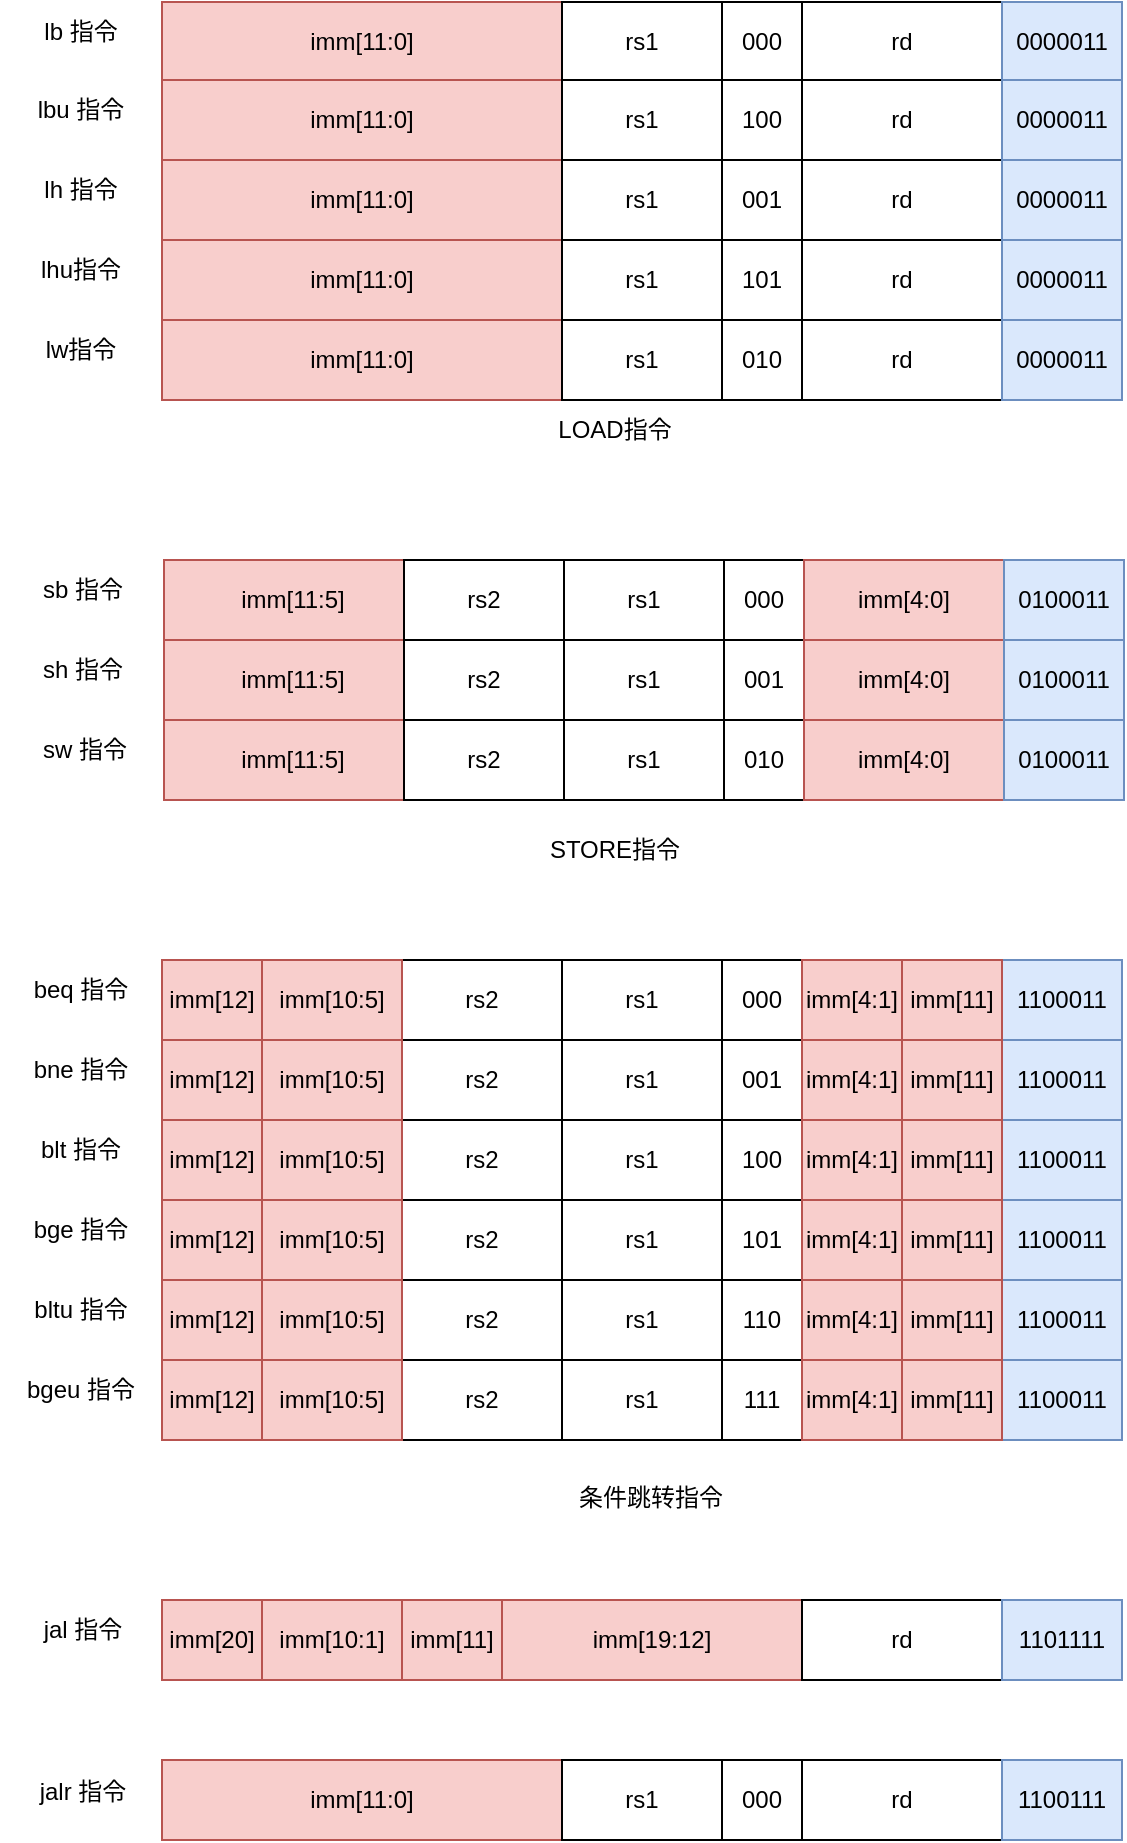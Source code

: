 <mxfile version="20.3.6" type="github">
  <diagram id="71Rz95wQpn5zVg0QbRse" name="第 1 页">
    <mxGraphModel dx="1422" dy="744" grid="0" gridSize="10" guides="1" tooltips="1" connect="1" arrows="1" fold="1" page="1" pageScale="1" pageWidth="827" pageHeight="1169" math="0" shadow="0">
      <root>
        <mxCell id="0" />
        <mxCell id="1" parent="0" />
        <mxCell id="HrFU1trKESRWzAMs8E7i-1" value="" style="group" vertex="1" connectable="0" parent="1">
          <mxGeometry x="160" y="41" width="480" height="40" as="geometry" />
        </mxCell>
        <mxCell id="HrFU1trKESRWzAMs8E7i-2" value="imm[11:0]" style="rounded=0;whiteSpace=wrap;html=1;fillColor=#f8cecc;strokeColor=#b85450;" vertex="1" parent="HrFU1trKESRWzAMs8E7i-1">
          <mxGeometry width="200" height="40" as="geometry" />
        </mxCell>
        <mxCell id="HrFU1trKESRWzAMs8E7i-3" value="rs1" style="rounded=0;whiteSpace=wrap;html=1;" vertex="1" parent="HrFU1trKESRWzAMs8E7i-1">
          <mxGeometry x="200" width="80" height="40" as="geometry" />
        </mxCell>
        <mxCell id="HrFU1trKESRWzAMs8E7i-4" value="000" style="rounded=0;whiteSpace=wrap;html=1;" vertex="1" parent="HrFU1trKESRWzAMs8E7i-1">
          <mxGeometry x="280" width="40" height="40" as="geometry" />
        </mxCell>
        <mxCell id="HrFU1trKESRWzAMs8E7i-5" value="rd" style="rounded=0;whiteSpace=wrap;html=1;" vertex="1" parent="HrFU1trKESRWzAMs8E7i-1">
          <mxGeometry x="320" width="100" height="40" as="geometry" />
        </mxCell>
        <mxCell id="HrFU1trKESRWzAMs8E7i-6" value="0000011" style="rounded=0;whiteSpace=wrap;html=1;fillColor=#dae8fc;strokeColor=#6c8ebf;" vertex="1" parent="HrFU1trKESRWzAMs8E7i-1">
          <mxGeometry x="420" width="60" height="40" as="geometry" />
        </mxCell>
        <mxCell id="HrFU1trKESRWzAMs8E7i-7" value="lb 指令" style="text;html=1;align=center;verticalAlign=middle;resizable=0;points=[];autosize=1;strokeColor=none;fillColor=none;" vertex="1" parent="1">
          <mxGeometry x="89" y="41" width="60" height="30" as="geometry" />
        </mxCell>
        <mxCell id="HrFU1trKESRWzAMs8E7i-8" value="" style="group" vertex="1" connectable="0" parent="1">
          <mxGeometry x="160" y="80" width="480" height="40" as="geometry" />
        </mxCell>
        <mxCell id="HrFU1trKESRWzAMs8E7i-9" value="imm[11:0]" style="rounded=0;whiteSpace=wrap;html=1;fillColor=#f8cecc;strokeColor=#b85450;" vertex="1" parent="HrFU1trKESRWzAMs8E7i-8">
          <mxGeometry width="200" height="40" as="geometry" />
        </mxCell>
        <mxCell id="HrFU1trKESRWzAMs8E7i-10" value="rs1" style="rounded=0;whiteSpace=wrap;html=1;" vertex="1" parent="HrFU1trKESRWzAMs8E7i-8">
          <mxGeometry x="200" width="80" height="40" as="geometry" />
        </mxCell>
        <mxCell id="HrFU1trKESRWzAMs8E7i-11" value="100" style="rounded=0;whiteSpace=wrap;html=1;" vertex="1" parent="HrFU1trKESRWzAMs8E7i-8">
          <mxGeometry x="280" width="40" height="40" as="geometry" />
        </mxCell>
        <mxCell id="HrFU1trKESRWzAMs8E7i-12" value="rd" style="rounded=0;whiteSpace=wrap;html=1;" vertex="1" parent="HrFU1trKESRWzAMs8E7i-8">
          <mxGeometry x="320" width="100" height="40" as="geometry" />
        </mxCell>
        <mxCell id="HrFU1trKESRWzAMs8E7i-13" value="0000011" style="rounded=0;whiteSpace=wrap;html=1;fillColor=#dae8fc;strokeColor=#6c8ebf;" vertex="1" parent="HrFU1trKESRWzAMs8E7i-8">
          <mxGeometry x="420" width="60" height="40" as="geometry" />
        </mxCell>
        <mxCell id="HrFU1trKESRWzAMs8E7i-14" value="lbu 指令" style="text;html=1;align=center;verticalAlign=middle;resizable=0;points=[];autosize=1;strokeColor=none;fillColor=none;" vertex="1" parent="1">
          <mxGeometry x="84" y="80" width="70" height="30" as="geometry" />
        </mxCell>
        <mxCell id="HrFU1trKESRWzAMs8E7i-15" value="" style="group" vertex="1" connectable="0" parent="1">
          <mxGeometry x="160" y="120" width="480" height="40" as="geometry" />
        </mxCell>
        <mxCell id="HrFU1trKESRWzAMs8E7i-16" value="imm[11:0]" style="rounded=0;whiteSpace=wrap;html=1;fillColor=#f8cecc;strokeColor=#b85450;" vertex="1" parent="HrFU1trKESRWzAMs8E7i-15">
          <mxGeometry width="200" height="40" as="geometry" />
        </mxCell>
        <mxCell id="HrFU1trKESRWzAMs8E7i-17" value="rs1" style="rounded=0;whiteSpace=wrap;html=1;" vertex="1" parent="HrFU1trKESRWzAMs8E7i-15">
          <mxGeometry x="200" width="80" height="40" as="geometry" />
        </mxCell>
        <mxCell id="HrFU1trKESRWzAMs8E7i-18" value="001" style="rounded=0;whiteSpace=wrap;html=1;" vertex="1" parent="HrFU1trKESRWzAMs8E7i-15">
          <mxGeometry x="280" width="40" height="40" as="geometry" />
        </mxCell>
        <mxCell id="HrFU1trKESRWzAMs8E7i-19" value="rd" style="rounded=0;whiteSpace=wrap;html=1;" vertex="1" parent="HrFU1trKESRWzAMs8E7i-15">
          <mxGeometry x="320" width="100" height="40" as="geometry" />
        </mxCell>
        <mxCell id="HrFU1trKESRWzAMs8E7i-20" value="0000011" style="rounded=0;whiteSpace=wrap;html=1;fillColor=#dae8fc;strokeColor=#6c8ebf;" vertex="1" parent="HrFU1trKESRWzAMs8E7i-15">
          <mxGeometry x="420" width="60" height="40" as="geometry" />
        </mxCell>
        <mxCell id="HrFU1trKESRWzAMs8E7i-21" value="lh 指令" style="text;html=1;align=center;verticalAlign=middle;resizable=0;points=[];autosize=1;strokeColor=none;fillColor=none;" vertex="1" parent="1">
          <mxGeometry x="89" y="120" width="60" height="30" as="geometry" />
        </mxCell>
        <mxCell id="HrFU1trKESRWzAMs8E7i-22" value="" style="group" vertex="1" connectable="0" parent="1">
          <mxGeometry x="160" y="160" width="480" height="40" as="geometry" />
        </mxCell>
        <mxCell id="HrFU1trKESRWzAMs8E7i-23" value="imm[11:0]" style="rounded=0;whiteSpace=wrap;html=1;fillColor=#f8cecc;strokeColor=#b85450;" vertex="1" parent="HrFU1trKESRWzAMs8E7i-22">
          <mxGeometry width="200" height="40" as="geometry" />
        </mxCell>
        <mxCell id="HrFU1trKESRWzAMs8E7i-24" value="rs1" style="rounded=0;whiteSpace=wrap;html=1;" vertex="1" parent="HrFU1trKESRWzAMs8E7i-22">
          <mxGeometry x="200" width="80" height="40" as="geometry" />
        </mxCell>
        <mxCell id="HrFU1trKESRWzAMs8E7i-25" value="101" style="rounded=0;whiteSpace=wrap;html=1;" vertex="1" parent="HrFU1trKESRWzAMs8E7i-22">
          <mxGeometry x="280" width="40" height="40" as="geometry" />
        </mxCell>
        <mxCell id="HrFU1trKESRWzAMs8E7i-26" value="rd" style="rounded=0;whiteSpace=wrap;html=1;" vertex="1" parent="HrFU1trKESRWzAMs8E7i-22">
          <mxGeometry x="320" width="100" height="40" as="geometry" />
        </mxCell>
        <mxCell id="HrFU1trKESRWzAMs8E7i-27" value="0000011" style="rounded=0;whiteSpace=wrap;html=1;fillColor=#dae8fc;strokeColor=#6c8ebf;" vertex="1" parent="HrFU1trKESRWzAMs8E7i-22">
          <mxGeometry x="420" width="60" height="40" as="geometry" />
        </mxCell>
        <mxCell id="HrFU1trKESRWzAMs8E7i-28" value="lhu指令" style="text;html=1;align=center;verticalAlign=middle;resizable=0;points=[];autosize=1;strokeColor=none;fillColor=none;" vertex="1" parent="1">
          <mxGeometry x="89" y="160" width="60" height="30" as="geometry" />
        </mxCell>
        <mxCell id="HrFU1trKESRWzAMs8E7i-29" value="" style="group" vertex="1" connectable="0" parent="1">
          <mxGeometry x="160" y="200" width="480" height="40" as="geometry" />
        </mxCell>
        <mxCell id="HrFU1trKESRWzAMs8E7i-30" value="imm[11:0]" style="rounded=0;whiteSpace=wrap;html=1;fillColor=#f8cecc;strokeColor=#b85450;" vertex="1" parent="HrFU1trKESRWzAMs8E7i-29">
          <mxGeometry width="200" height="40" as="geometry" />
        </mxCell>
        <mxCell id="HrFU1trKESRWzAMs8E7i-31" value="rs1" style="rounded=0;whiteSpace=wrap;html=1;" vertex="1" parent="HrFU1trKESRWzAMs8E7i-29">
          <mxGeometry x="200" width="80" height="40" as="geometry" />
        </mxCell>
        <mxCell id="HrFU1trKESRWzAMs8E7i-32" value="010" style="rounded=0;whiteSpace=wrap;html=1;" vertex="1" parent="HrFU1trKESRWzAMs8E7i-29">
          <mxGeometry x="280" width="40" height="40" as="geometry" />
        </mxCell>
        <mxCell id="HrFU1trKESRWzAMs8E7i-33" value="rd" style="rounded=0;whiteSpace=wrap;html=1;" vertex="1" parent="HrFU1trKESRWzAMs8E7i-29">
          <mxGeometry x="320" width="100" height="40" as="geometry" />
        </mxCell>
        <mxCell id="HrFU1trKESRWzAMs8E7i-34" value="0000011" style="rounded=0;whiteSpace=wrap;html=1;fillColor=#dae8fc;strokeColor=#6c8ebf;" vertex="1" parent="HrFU1trKESRWzAMs8E7i-29">
          <mxGeometry x="420" width="60" height="40" as="geometry" />
        </mxCell>
        <mxCell id="HrFU1trKESRWzAMs8E7i-35" value="lw指令" style="text;html=1;align=center;verticalAlign=middle;resizable=0;points=[];autosize=1;strokeColor=none;fillColor=none;" vertex="1" parent="1">
          <mxGeometry x="89" y="200" width="60" height="30" as="geometry" />
        </mxCell>
        <mxCell id="HrFU1trKESRWzAMs8E7i-67" value="LOAD指令" style="text;html=1;align=center;verticalAlign=middle;resizable=0;points=[];autosize=1;strokeColor=none;fillColor=none;" vertex="1" parent="1">
          <mxGeometry x="346" y="240" width="80" height="30" as="geometry" />
        </mxCell>
        <mxCell id="HrFU1trKESRWzAMs8E7i-74" value="sb 指令" style="text;html=1;align=center;verticalAlign=middle;resizable=0;points=[];autosize=1;strokeColor=none;fillColor=none;" vertex="1" parent="1">
          <mxGeometry x="90" y="320" width="60" height="30" as="geometry" />
        </mxCell>
        <mxCell id="HrFU1trKESRWzAMs8E7i-103" value="STORE指令" style="text;html=1;align=center;verticalAlign=middle;resizable=0;points=[];autosize=1;strokeColor=none;fillColor=none;" vertex="1" parent="1">
          <mxGeometry x="341" y="450" width="90" height="30" as="geometry" />
        </mxCell>
        <mxCell id="HrFU1trKESRWzAMs8E7i-105" value="" style="group" vertex="1" connectable="0" parent="1">
          <mxGeometry x="161" y="320" width="480" height="40" as="geometry" />
        </mxCell>
        <mxCell id="HrFU1trKESRWzAMs8E7i-69" value="imm[11:5]" style="rounded=0;whiteSpace=wrap;html=1;fillColor=#f8cecc;strokeColor=#b85450;" vertex="1" parent="HrFU1trKESRWzAMs8E7i-105">
          <mxGeometry width="129" height="40" as="geometry" />
        </mxCell>
        <mxCell id="HrFU1trKESRWzAMs8E7i-70" value="rs1" style="rounded=0;whiteSpace=wrap;html=1;" vertex="1" parent="HrFU1trKESRWzAMs8E7i-105">
          <mxGeometry x="200" width="80" height="40" as="geometry" />
        </mxCell>
        <mxCell id="HrFU1trKESRWzAMs8E7i-71" value="000" style="rounded=0;whiteSpace=wrap;html=1;" vertex="1" parent="HrFU1trKESRWzAMs8E7i-105">
          <mxGeometry x="280" width="40" height="40" as="geometry" />
        </mxCell>
        <mxCell id="HrFU1trKESRWzAMs8E7i-72" value="imm[4:0]" style="rounded=0;whiteSpace=wrap;html=1;fillColor=#f8cecc;strokeColor=#b85450;" vertex="1" parent="HrFU1trKESRWzAMs8E7i-105">
          <mxGeometry x="320" width="100" height="40" as="geometry" />
        </mxCell>
        <mxCell id="HrFU1trKESRWzAMs8E7i-73" value="0100011" style="rounded=0;whiteSpace=wrap;html=1;fillColor=#dae8fc;strokeColor=#6c8ebf;" vertex="1" parent="HrFU1trKESRWzAMs8E7i-105">
          <mxGeometry x="420" width="60" height="40" as="geometry" />
        </mxCell>
        <mxCell id="HrFU1trKESRWzAMs8E7i-104" value="rs2" style="rounded=0;whiteSpace=wrap;html=1;" vertex="1" parent="HrFU1trKESRWzAMs8E7i-105">
          <mxGeometry x="120" width="80" height="40" as="geometry" />
        </mxCell>
        <mxCell id="HrFU1trKESRWzAMs8E7i-106" value="" style="group" vertex="1" connectable="0" parent="1">
          <mxGeometry x="161" y="360" width="480" height="40" as="geometry" />
        </mxCell>
        <mxCell id="HrFU1trKESRWzAMs8E7i-107" value="imm[11:5]" style="rounded=0;whiteSpace=wrap;html=1;fillColor=#f8cecc;strokeColor=#b85450;" vertex="1" parent="HrFU1trKESRWzAMs8E7i-106">
          <mxGeometry width="129" height="40" as="geometry" />
        </mxCell>
        <mxCell id="HrFU1trKESRWzAMs8E7i-108" value="rs1" style="rounded=0;whiteSpace=wrap;html=1;" vertex="1" parent="HrFU1trKESRWzAMs8E7i-106">
          <mxGeometry x="200" width="80" height="40" as="geometry" />
        </mxCell>
        <mxCell id="HrFU1trKESRWzAMs8E7i-109" value="001" style="rounded=0;whiteSpace=wrap;html=1;" vertex="1" parent="HrFU1trKESRWzAMs8E7i-106">
          <mxGeometry x="280" width="40" height="40" as="geometry" />
        </mxCell>
        <mxCell id="HrFU1trKESRWzAMs8E7i-110" value="imm[4:0]" style="rounded=0;whiteSpace=wrap;html=1;fillColor=#f8cecc;strokeColor=#b85450;" vertex="1" parent="HrFU1trKESRWzAMs8E7i-106">
          <mxGeometry x="320" width="100" height="40" as="geometry" />
        </mxCell>
        <mxCell id="HrFU1trKESRWzAMs8E7i-111" value="0100011" style="rounded=0;whiteSpace=wrap;html=1;fillColor=#dae8fc;strokeColor=#6c8ebf;" vertex="1" parent="HrFU1trKESRWzAMs8E7i-106">
          <mxGeometry x="420" width="60" height="40" as="geometry" />
        </mxCell>
        <mxCell id="HrFU1trKESRWzAMs8E7i-112" value="rs2" style="rounded=0;whiteSpace=wrap;html=1;" vertex="1" parent="HrFU1trKESRWzAMs8E7i-106">
          <mxGeometry x="120" width="80" height="40" as="geometry" />
        </mxCell>
        <mxCell id="HrFU1trKESRWzAMs8E7i-113" value="sh 指令" style="text;html=1;align=center;verticalAlign=middle;resizable=0;points=[];autosize=1;strokeColor=none;fillColor=none;" vertex="1" parent="1">
          <mxGeometry x="90" y="360" width="60" height="30" as="geometry" />
        </mxCell>
        <mxCell id="HrFU1trKESRWzAMs8E7i-114" value="" style="group" vertex="1" connectable="0" parent="1">
          <mxGeometry x="161" y="400" width="480" height="40" as="geometry" />
        </mxCell>
        <mxCell id="HrFU1trKESRWzAMs8E7i-115" value="imm[11:5]" style="rounded=0;whiteSpace=wrap;html=1;fillColor=#f8cecc;strokeColor=#b85450;" vertex="1" parent="HrFU1trKESRWzAMs8E7i-114">
          <mxGeometry width="129" height="40" as="geometry" />
        </mxCell>
        <mxCell id="HrFU1trKESRWzAMs8E7i-116" value="rs1" style="rounded=0;whiteSpace=wrap;html=1;" vertex="1" parent="HrFU1trKESRWzAMs8E7i-114">
          <mxGeometry x="200" width="80" height="40" as="geometry" />
        </mxCell>
        <mxCell id="HrFU1trKESRWzAMs8E7i-117" value="010" style="rounded=0;whiteSpace=wrap;html=1;" vertex="1" parent="HrFU1trKESRWzAMs8E7i-114">
          <mxGeometry x="280" width="40" height="40" as="geometry" />
        </mxCell>
        <mxCell id="HrFU1trKESRWzAMs8E7i-118" value="imm[4:0]" style="rounded=0;whiteSpace=wrap;html=1;fillColor=#f8cecc;strokeColor=#b85450;" vertex="1" parent="HrFU1trKESRWzAMs8E7i-114">
          <mxGeometry x="320" width="100" height="40" as="geometry" />
        </mxCell>
        <mxCell id="HrFU1trKESRWzAMs8E7i-119" value="0100011" style="rounded=0;whiteSpace=wrap;html=1;fillColor=#dae8fc;strokeColor=#6c8ebf;" vertex="1" parent="HrFU1trKESRWzAMs8E7i-114">
          <mxGeometry x="420" width="60" height="40" as="geometry" />
        </mxCell>
        <mxCell id="HrFU1trKESRWzAMs8E7i-120" value="rs2" style="rounded=0;whiteSpace=wrap;html=1;" vertex="1" parent="HrFU1trKESRWzAMs8E7i-114">
          <mxGeometry x="120" width="80" height="40" as="geometry" />
        </mxCell>
        <mxCell id="HrFU1trKESRWzAMs8E7i-121" value="sw 指令" style="text;html=1;align=center;verticalAlign=middle;resizable=0;points=[];autosize=1;strokeColor=none;fillColor=none;" vertex="1" parent="1">
          <mxGeometry x="86" y="400" width="70" height="30" as="geometry" />
        </mxCell>
        <mxCell id="HrFU1trKESRWzAMs8E7i-122" value="beq 指令" style="text;html=1;align=center;verticalAlign=middle;resizable=0;points=[];autosize=1;strokeColor=none;fillColor=none;" vertex="1" parent="1">
          <mxGeometry x="84" y="520" width="70" height="30" as="geometry" />
        </mxCell>
        <mxCell id="HrFU1trKESRWzAMs8E7i-123" value="条件跳转指令" style="text;html=1;align=center;verticalAlign=middle;resizable=0;points=[];autosize=1;strokeColor=none;fillColor=none;" vertex="1" parent="1">
          <mxGeometry x="359" y="776" width="90" height="26" as="geometry" />
        </mxCell>
        <mxCell id="HrFU1trKESRWzAMs8E7i-149" value="" style="group" vertex="1" connectable="0" parent="1">
          <mxGeometry x="160" y="520" width="480" height="40" as="geometry" />
        </mxCell>
        <mxCell id="HrFU1trKESRWzAMs8E7i-125" value="imm[12]" style="rounded=0;whiteSpace=wrap;html=1;fillColor=#f8cecc;strokeColor=#b85450;" vertex="1" parent="HrFU1trKESRWzAMs8E7i-149">
          <mxGeometry width="50" height="40" as="geometry" />
        </mxCell>
        <mxCell id="HrFU1trKESRWzAMs8E7i-126" value="rs1" style="rounded=0;whiteSpace=wrap;html=1;" vertex="1" parent="HrFU1trKESRWzAMs8E7i-149">
          <mxGeometry x="200" width="80" height="40" as="geometry" />
        </mxCell>
        <mxCell id="HrFU1trKESRWzAMs8E7i-127" value="000" style="rounded=0;whiteSpace=wrap;html=1;" vertex="1" parent="HrFU1trKESRWzAMs8E7i-149">
          <mxGeometry x="280" width="40" height="40" as="geometry" />
        </mxCell>
        <mxCell id="HrFU1trKESRWzAMs8E7i-128" value="imm[4:1]" style="rounded=0;whiteSpace=wrap;html=1;fillColor=#f8cecc;strokeColor=#b85450;" vertex="1" parent="HrFU1trKESRWzAMs8E7i-149">
          <mxGeometry x="320" width="50" height="40" as="geometry" />
        </mxCell>
        <mxCell id="HrFU1trKESRWzAMs8E7i-129" value="1100011" style="rounded=0;whiteSpace=wrap;html=1;fillColor=#dae8fc;strokeColor=#6c8ebf;" vertex="1" parent="HrFU1trKESRWzAMs8E7i-149">
          <mxGeometry x="420" width="60" height="40" as="geometry" />
        </mxCell>
        <mxCell id="HrFU1trKESRWzAMs8E7i-130" value="rs2" style="rounded=0;whiteSpace=wrap;html=1;" vertex="1" parent="HrFU1trKESRWzAMs8E7i-149">
          <mxGeometry x="120" width="80" height="40" as="geometry" />
        </mxCell>
        <mxCell id="HrFU1trKESRWzAMs8E7i-147" value="imm[10:5]" style="rounded=0;whiteSpace=wrap;html=1;fillColor=#f8cecc;strokeColor=#b85450;" vertex="1" parent="HrFU1trKESRWzAMs8E7i-149">
          <mxGeometry x="50" width="70" height="40" as="geometry" />
        </mxCell>
        <mxCell id="HrFU1trKESRWzAMs8E7i-148" value="imm[11]" style="rounded=0;whiteSpace=wrap;html=1;fillColor=#f8cecc;strokeColor=#b85450;" vertex="1" parent="HrFU1trKESRWzAMs8E7i-149">
          <mxGeometry x="370" width="50" height="40" as="geometry" />
        </mxCell>
        <mxCell id="HrFU1trKESRWzAMs8E7i-150" value="bne 指令" style="text;html=1;align=center;verticalAlign=middle;resizable=0;points=[];autosize=1;strokeColor=none;fillColor=none;" vertex="1" parent="1">
          <mxGeometry x="84" y="560" width="70" height="30" as="geometry" />
        </mxCell>
        <mxCell id="HrFU1trKESRWzAMs8E7i-151" value="" style="group" vertex="1" connectable="0" parent="1">
          <mxGeometry x="160" y="560" width="480" height="40" as="geometry" />
        </mxCell>
        <mxCell id="HrFU1trKESRWzAMs8E7i-152" value="imm[12]" style="rounded=0;whiteSpace=wrap;html=1;fillColor=#f8cecc;strokeColor=#b85450;" vertex="1" parent="HrFU1trKESRWzAMs8E7i-151">
          <mxGeometry width="50" height="40" as="geometry" />
        </mxCell>
        <mxCell id="HrFU1trKESRWzAMs8E7i-153" value="rs1" style="rounded=0;whiteSpace=wrap;html=1;" vertex="1" parent="HrFU1trKESRWzAMs8E7i-151">
          <mxGeometry x="200" width="80" height="40" as="geometry" />
        </mxCell>
        <mxCell id="HrFU1trKESRWzAMs8E7i-154" value="001" style="rounded=0;whiteSpace=wrap;html=1;" vertex="1" parent="HrFU1trKESRWzAMs8E7i-151">
          <mxGeometry x="280" width="40" height="40" as="geometry" />
        </mxCell>
        <mxCell id="HrFU1trKESRWzAMs8E7i-155" value="imm[4:1]" style="rounded=0;whiteSpace=wrap;html=1;fillColor=#f8cecc;strokeColor=#b85450;" vertex="1" parent="HrFU1trKESRWzAMs8E7i-151">
          <mxGeometry x="320" width="50" height="40" as="geometry" />
        </mxCell>
        <mxCell id="HrFU1trKESRWzAMs8E7i-156" value="1100011" style="rounded=0;whiteSpace=wrap;html=1;fillColor=#dae8fc;strokeColor=#6c8ebf;" vertex="1" parent="HrFU1trKESRWzAMs8E7i-151">
          <mxGeometry x="420" width="60" height="40" as="geometry" />
        </mxCell>
        <mxCell id="HrFU1trKESRWzAMs8E7i-157" value="rs2" style="rounded=0;whiteSpace=wrap;html=1;" vertex="1" parent="HrFU1trKESRWzAMs8E7i-151">
          <mxGeometry x="120" width="80" height="40" as="geometry" />
        </mxCell>
        <mxCell id="HrFU1trKESRWzAMs8E7i-158" value="imm[10:5]" style="rounded=0;whiteSpace=wrap;html=1;fillColor=#f8cecc;strokeColor=#b85450;" vertex="1" parent="HrFU1trKESRWzAMs8E7i-151">
          <mxGeometry x="50" width="70" height="40" as="geometry" />
        </mxCell>
        <mxCell id="HrFU1trKESRWzAMs8E7i-159" value="imm[11]" style="rounded=0;whiteSpace=wrap;html=1;fillColor=#f8cecc;strokeColor=#b85450;" vertex="1" parent="HrFU1trKESRWzAMs8E7i-151">
          <mxGeometry x="370" width="50" height="40" as="geometry" />
        </mxCell>
        <mxCell id="HrFU1trKESRWzAMs8E7i-160" value="blt 指令" style="text;html=1;align=center;verticalAlign=middle;resizable=0;points=[];autosize=1;strokeColor=none;fillColor=none;" vertex="1" parent="1">
          <mxGeometry x="89" y="600" width="60" height="30" as="geometry" />
        </mxCell>
        <mxCell id="HrFU1trKESRWzAMs8E7i-161" value="" style="group" vertex="1" connectable="0" parent="1">
          <mxGeometry x="160" y="600" width="480" height="40" as="geometry" />
        </mxCell>
        <mxCell id="HrFU1trKESRWzAMs8E7i-162" value="imm[12]" style="rounded=0;whiteSpace=wrap;html=1;fillColor=#f8cecc;strokeColor=#b85450;" vertex="1" parent="HrFU1trKESRWzAMs8E7i-161">
          <mxGeometry width="50" height="40" as="geometry" />
        </mxCell>
        <mxCell id="HrFU1trKESRWzAMs8E7i-163" value="rs1" style="rounded=0;whiteSpace=wrap;html=1;" vertex="1" parent="HrFU1trKESRWzAMs8E7i-161">
          <mxGeometry x="200" width="80" height="40" as="geometry" />
        </mxCell>
        <mxCell id="HrFU1trKESRWzAMs8E7i-164" value="100" style="rounded=0;whiteSpace=wrap;html=1;" vertex="1" parent="HrFU1trKESRWzAMs8E7i-161">
          <mxGeometry x="280" width="40" height="40" as="geometry" />
        </mxCell>
        <mxCell id="HrFU1trKESRWzAMs8E7i-165" value="imm[4:1]" style="rounded=0;whiteSpace=wrap;html=1;fillColor=#f8cecc;strokeColor=#b85450;" vertex="1" parent="HrFU1trKESRWzAMs8E7i-161">
          <mxGeometry x="320" width="50" height="40" as="geometry" />
        </mxCell>
        <mxCell id="HrFU1trKESRWzAMs8E7i-166" value="1100011" style="rounded=0;whiteSpace=wrap;html=1;fillColor=#dae8fc;strokeColor=#6c8ebf;" vertex="1" parent="HrFU1trKESRWzAMs8E7i-161">
          <mxGeometry x="420" width="60" height="40" as="geometry" />
        </mxCell>
        <mxCell id="HrFU1trKESRWzAMs8E7i-167" value="rs2" style="rounded=0;whiteSpace=wrap;html=1;" vertex="1" parent="HrFU1trKESRWzAMs8E7i-161">
          <mxGeometry x="120" width="80" height="40" as="geometry" />
        </mxCell>
        <mxCell id="HrFU1trKESRWzAMs8E7i-168" value="imm[10:5]" style="rounded=0;whiteSpace=wrap;html=1;fillColor=#f8cecc;strokeColor=#b85450;" vertex="1" parent="HrFU1trKESRWzAMs8E7i-161">
          <mxGeometry x="50" width="70" height="40" as="geometry" />
        </mxCell>
        <mxCell id="HrFU1trKESRWzAMs8E7i-169" value="imm[11]" style="rounded=0;whiteSpace=wrap;html=1;fillColor=#f8cecc;strokeColor=#b85450;" vertex="1" parent="HrFU1trKESRWzAMs8E7i-161">
          <mxGeometry x="370" width="50" height="40" as="geometry" />
        </mxCell>
        <mxCell id="HrFU1trKESRWzAMs8E7i-170" value="bge 指令" style="text;html=1;align=center;verticalAlign=middle;resizable=0;points=[];autosize=1;strokeColor=none;fillColor=none;" vertex="1" parent="1">
          <mxGeometry x="84" y="640" width="70" height="30" as="geometry" />
        </mxCell>
        <mxCell id="HrFU1trKESRWzAMs8E7i-171" value="" style="group" vertex="1" connectable="0" parent="1">
          <mxGeometry x="160" y="640" width="480" height="40" as="geometry" />
        </mxCell>
        <mxCell id="HrFU1trKESRWzAMs8E7i-172" value="imm[12]" style="rounded=0;whiteSpace=wrap;html=1;fillColor=#f8cecc;strokeColor=#b85450;" vertex="1" parent="HrFU1trKESRWzAMs8E7i-171">
          <mxGeometry width="50" height="40" as="geometry" />
        </mxCell>
        <mxCell id="HrFU1trKESRWzAMs8E7i-173" value="rs1" style="rounded=0;whiteSpace=wrap;html=1;" vertex="1" parent="HrFU1trKESRWzAMs8E7i-171">
          <mxGeometry x="200" width="80" height="40" as="geometry" />
        </mxCell>
        <mxCell id="HrFU1trKESRWzAMs8E7i-174" value="101" style="rounded=0;whiteSpace=wrap;html=1;" vertex="1" parent="HrFU1trKESRWzAMs8E7i-171">
          <mxGeometry x="280" width="40" height="40" as="geometry" />
        </mxCell>
        <mxCell id="HrFU1trKESRWzAMs8E7i-175" value="imm[4:1]" style="rounded=0;whiteSpace=wrap;html=1;fillColor=#f8cecc;strokeColor=#b85450;" vertex="1" parent="HrFU1trKESRWzAMs8E7i-171">
          <mxGeometry x="320" width="50" height="40" as="geometry" />
        </mxCell>
        <mxCell id="HrFU1trKESRWzAMs8E7i-176" value="1100011" style="rounded=0;whiteSpace=wrap;html=1;fillColor=#dae8fc;strokeColor=#6c8ebf;" vertex="1" parent="HrFU1trKESRWzAMs8E7i-171">
          <mxGeometry x="420" width="60" height="40" as="geometry" />
        </mxCell>
        <mxCell id="HrFU1trKESRWzAMs8E7i-177" value="rs2" style="rounded=0;whiteSpace=wrap;html=1;" vertex="1" parent="HrFU1trKESRWzAMs8E7i-171">
          <mxGeometry x="120" width="80" height="40" as="geometry" />
        </mxCell>
        <mxCell id="HrFU1trKESRWzAMs8E7i-178" value="imm[10:5]" style="rounded=0;whiteSpace=wrap;html=1;fillColor=#f8cecc;strokeColor=#b85450;" vertex="1" parent="HrFU1trKESRWzAMs8E7i-171">
          <mxGeometry x="50" width="70" height="40" as="geometry" />
        </mxCell>
        <mxCell id="HrFU1trKESRWzAMs8E7i-179" value="imm[11]" style="rounded=0;whiteSpace=wrap;html=1;fillColor=#f8cecc;strokeColor=#b85450;" vertex="1" parent="HrFU1trKESRWzAMs8E7i-171">
          <mxGeometry x="370" width="50" height="40" as="geometry" />
        </mxCell>
        <mxCell id="HrFU1trKESRWzAMs8E7i-180" value="bltu 指令" style="text;html=1;align=center;verticalAlign=middle;resizable=0;points=[];autosize=1;strokeColor=none;fillColor=none;" vertex="1" parent="1">
          <mxGeometry x="84" y="680" width="70" height="30" as="geometry" />
        </mxCell>
        <mxCell id="HrFU1trKESRWzAMs8E7i-181" value="" style="group" vertex="1" connectable="0" parent="1">
          <mxGeometry x="160" y="680" width="480" height="40" as="geometry" />
        </mxCell>
        <mxCell id="HrFU1trKESRWzAMs8E7i-182" value="imm[12]" style="rounded=0;whiteSpace=wrap;html=1;fillColor=#f8cecc;strokeColor=#b85450;" vertex="1" parent="HrFU1trKESRWzAMs8E7i-181">
          <mxGeometry width="50" height="40" as="geometry" />
        </mxCell>
        <mxCell id="HrFU1trKESRWzAMs8E7i-183" value="rs1" style="rounded=0;whiteSpace=wrap;html=1;" vertex="1" parent="HrFU1trKESRWzAMs8E7i-181">
          <mxGeometry x="200" width="80" height="40" as="geometry" />
        </mxCell>
        <mxCell id="HrFU1trKESRWzAMs8E7i-184" value="110" style="rounded=0;whiteSpace=wrap;html=1;" vertex="1" parent="HrFU1trKESRWzAMs8E7i-181">
          <mxGeometry x="280" width="40" height="40" as="geometry" />
        </mxCell>
        <mxCell id="HrFU1trKESRWzAMs8E7i-185" value="imm[4:1]" style="rounded=0;whiteSpace=wrap;html=1;fillColor=#f8cecc;strokeColor=#b85450;" vertex="1" parent="HrFU1trKESRWzAMs8E7i-181">
          <mxGeometry x="320" width="50" height="40" as="geometry" />
        </mxCell>
        <mxCell id="HrFU1trKESRWzAMs8E7i-186" value="1100011" style="rounded=0;whiteSpace=wrap;html=1;fillColor=#dae8fc;strokeColor=#6c8ebf;" vertex="1" parent="HrFU1trKESRWzAMs8E7i-181">
          <mxGeometry x="420" width="60" height="40" as="geometry" />
        </mxCell>
        <mxCell id="HrFU1trKESRWzAMs8E7i-187" value="rs2" style="rounded=0;whiteSpace=wrap;html=1;" vertex="1" parent="HrFU1trKESRWzAMs8E7i-181">
          <mxGeometry x="120" width="80" height="40" as="geometry" />
        </mxCell>
        <mxCell id="HrFU1trKESRWzAMs8E7i-188" value="imm[10:5]" style="rounded=0;whiteSpace=wrap;html=1;fillColor=#f8cecc;strokeColor=#b85450;" vertex="1" parent="HrFU1trKESRWzAMs8E7i-181">
          <mxGeometry x="50" width="70" height="40" as="geometry" />
        </mxCell>
        <mxCell id="HrFU1trKESRWzAMs8E7i-189" value="imm[11]" style="rounded=0;whiteSpace=wrap;html=1;fillColor=#f8cecc;strokeColor=#b85450;" vertex="1" parent="HrFU1trKESRWzAMs8E7i-181">
          <mxGeometry x="370" width="50" height="40" as="geometry" />
        </mxCell>
        <mxCell id="HrFU1trKESRWzAMs8E7i-192" value="bgeu 指令" style="text;html=1;align=center;verticalAlign=middle;resizable=0;points=[];autosize=1;strokeColor=none;fillColor=none;" vertex="1" parent="1">
          <mxGeometry x="79" y="720" width="80" height="30" as="geometry" />
        </mxCell>
        <mxCell id="HrFU1trKESRWzAMs8E7i-193" value="" style="group" vertex="1" connectable="0" parent="1">
          <mxGeometry x="160" y="720" width="480" height="40" as="geometry" />
        </mxCell>
        <mxCell id="HrFU1trKESRWzAMs8E7i-194" value="imm[12]" style="rounded=0;whiteSpace=wrap;html=1;fillColor=#f8cecc;strokeColor=#b85450;" vertex="1" parent="HrFU1trKESRWzAMs8E7i-193">
          <mxGeometry width="50" height="40" as="geometry" />
        </mxCell>
        <mxCell id="HrFU1trKESRWzAMs8E7i-195" value="rs1" style="rounded=0;whiteSpace=wrap;html=1;" vertex="1" parent="HrFU1trKESRWzAMs8E7i-193">
          <mxGeometry x="200" width="80" height="40" as="geometry" />
        </mxCell>
        <mxCell id="HrFU1trKESRWzAMs8E7i-196" value="111" style="rounded=0;whiteSpace=wrap;html=1;" vertex="1" parent="HrFU1trKESRWzAMs8E7i-193">
          <mxGeometry x="280" width="40" height="40" as="geometry" />
        </mxCell>
        <mxCell id="HrFU1trKESRWzAMs8E7i-197" value="imm[4:1]" style="rounded=0;whiteSpace=wrap;html=1;fillColor=#f8cecc;strokeColor=#b85450;" vertex="1" parent="HrFU1trKESRWzAMs8E7i-193">
          <mxGeometry x="320" width="50" height="40" as="geometry" />
        </mxCell>
        <mxCell id="HrFU1trKESRWzAMs8E7i-198" value="1100011" style="rounded=0;whiteSpace=wrap;html=1;fillColor=#dae8fc;strokeColor=#6c8ebf;" vertex="1" parent="HrFU1trKESRWzAMs8E7i-193">
          <mxGeometry x="420" width="60" height="40" as="geometry" />
        </mxCell>
        <mxCell id="HrFU1trKESRWzAMs8E7i-199" value="rs2" style="rounded=0;whiteSpace=wrap;html=1;" vertex="1" parent="HrFU1trKESRWzAMs8E7i-193">
          <mxGeometry x="120" width="80" height="40" as="geometry" />
        </mxCell>
        <mxCell id="HrFU1trKESRWzAMs8E7i-200" value="imm[10:5]" style="rounded=0;whiteSpace=wrap;html=1;fillColor=#f8cecc;strokeColor=#b85450;" vertex="1" parent="HrFU1trKESRWzAMs8E7i-193">
          <mxGeometry x="50" width="70" height="40" as="geometry" />
        </mxCell>
        <mxCell id="HrFU1trKESRWzAMs8E7i-201" value="imm[11]" style="rounded=0;whiteSpace=wrap;html=1;fillColor=#f8cecc;strokeColor=#b85450;" vertex="1" parent="HrFU1trKESRWzAMs8E7i-193">
          <mxGeometry x="370" width="50" height="40" as="geometry" />
        </mxCell>
        <mxCell id="HrFU1trKESRWzAMs8E7i-202" value="jal 指令" style="text;html=1;align=center;verticalAlign=middle;resizable=0;points=[];autosize=1;strokeColor=none;fillColor=none;" vertex="1" parent="1">
          <mxGeometry x="90" y="840" width="60" height="30" as="geometry" />
        </mxCell>
        <mxCell id="HrFU1trKESRWzAMs8E7i-219" value="imm[20]" style="rounded=0;whiteSpace=wrap;html=1;fillColor=#f8cecc;strokeColor=#b85450;" vertex="1" parent="1">
          <mxGeometry x="160" y="840" width="50" height="40" as="geometry" />
        </mxCell>
        <mxCell id="HrFU1trKESRWzAMs8E7i-220" value="imm[19:12]" style="rounded=0;whiteSpace=wrap;html=1;fillColor=#f8cecc;strokeColor=#b85450;" vertex="1" parent="1">
          <mxGeometry x="330" y="840" width="150" height="40" as="geometry" />
        </mxCell>
        <mxCell id="HrFU1trKESRWzAMs8E7i-222" value="rd" style="rounded=0;whiteSpace=wrap;html=1;" vertex="1" parent="1">
          <mxGeometry x="480" y="840" width="100" height="40" as="geometry" />
        </mxCell>
        <mxCell id="HrFU1trKESRWzAMs8E7i-223" value="1101111" style="rounded=0;whiteSpace=wrap;html=1;fillColor=#dae8fc;strokeColor=#6c8ebf;" vertex="1" parent="1">
          <mxGeometry x="580" y="840" width="60" height="40" as="geometry" />
        </mxCell>
        <mxCell id="HrFU1trKESRWzAMs8E7i-224" value="imm[10:1]" style="rounded=0;whiteSpace=wrap;html=1;fillColor=#f8cecc;strokeColor=#b85450;" vertex="1" parent="1">
          <mxGeometry x="210" y="840" width="70" height="40" as="geometry" />
        </mxCell>
        <mxCell id="HrFU1trKESRWzAMs8E7i-225" value="imm[11]" style="rounded=0;whiteSpace=wrap;html=1;fillColor=#f8cecc;strokeColor=#b85450;" vertex="1" parent="1">
          <mxGeometry x="280" y="840" width="50" height="40" as="geometry" />
        </mxCell>
        <mxCell id="HrFU1trKESRWzAMs8E7i-226" value="jalr 指令" style="text;html=1;align=center;verticalAlign=middle;resizable=0;points=[];autosize=1;strokeColor=none;fillColor=none;" vertex="1" parent="1">
          <mxGeometry x="85" y="921" width="70" height="30" as="geometry" />
        </mxCell>
        <mxCell id="HrFU1trKESRWzAMs8E7i-233" value="" style="group" vertex="1" connectable="0" parent="1">
          <mxGeometry x="160" y="920" width="480" height="40" as="geometry" />
        </mxCell>
        <mxCell id="HrFU1trKESRWzAMs8E7i-234" value="imm[11:0]" style="rounded=0;whiteSpace=wrap;html=1;fillColor=#f8cecc;strokeColor=#b85450;" vertex="1" parent="HrFU1trKESRWzAMs8E7i-233">
          <mxGeometry width="200" height="40" as="geometry" />
        </mxCell>
        <mxCell id="HrFU1trKESRWzAMs8E7i-235" value="rs1" style="rounded=0;whiteSpace=wrap;html=1;" vertex="1" parent="HrFU1trKESRWzAMs8E7i-233">
          <mxGeometry x="200" width="80" height="40" as="geometry" />
        </mxCell>
        <mxCell id="HrFU1trKESRWzAMs8E7i-236" value="000" style="rounded=0;whiteSpace=wrap;html=1;" vertex="1" parent="HrFU1trKESRWzAMs8E7i-233">
          <mxGeometry x="280" width="40" height="40" as="geometry" />
        </mxCell>
        <mxCell id="HrFU1trKESRWzAMs8E7i-237" value="rd" style="rounded=0;whiteSpace=wrap;html=1;" vertex="1" parent="HrFU1trKESRWzAMs8E7i-233">
          <mxGeometry x="320" width="100" height="40" as="geometry" />
        </mxCell>
        <mxCell id="HrFU1trKESRWzAMs8E7i-238" value="1100111" style="rounded=0;whiteSpace=wrap;html=1;fillColor=#dae8fc;strokeColor=#6c8ebf;" vertex="1" parent="HrFU1trKESRWzAMs8E7i-233">
          <mxGeometry x="420" width="60" height="40" as="geometry" />
        </mxCell>
      </root>
    </mxGraphModel>
  </diagram>
</mxfile>
